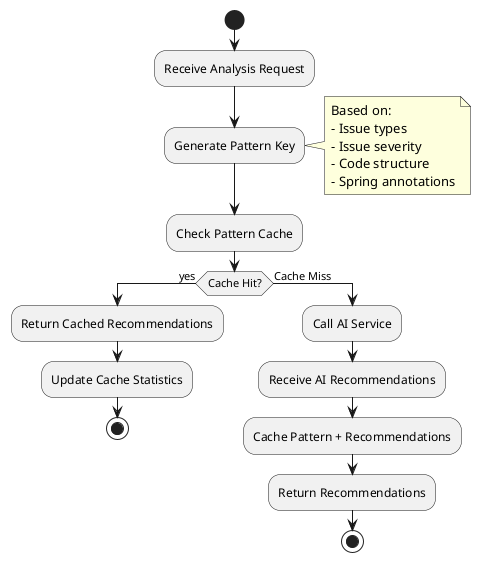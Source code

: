 @startuml
start
:Receive Analysis Request;
:Generate Pattern Key;
note right: Based on:\n- Issue types\n- Issue severity\n- Code structure\n- Spring annotations

:Check Pattern Cache;
if (Cache Hit?) then (yes)
  :Return Cached Recommendations;
  :Update Cache Statistics;
  stop
else (Cache Miss)
  :Call AI Service;
  :Receive AI Recommendations;
  :Cache Pattern + Recommendations;
  :Return Recommendations;
  stop
endif
@enduml

